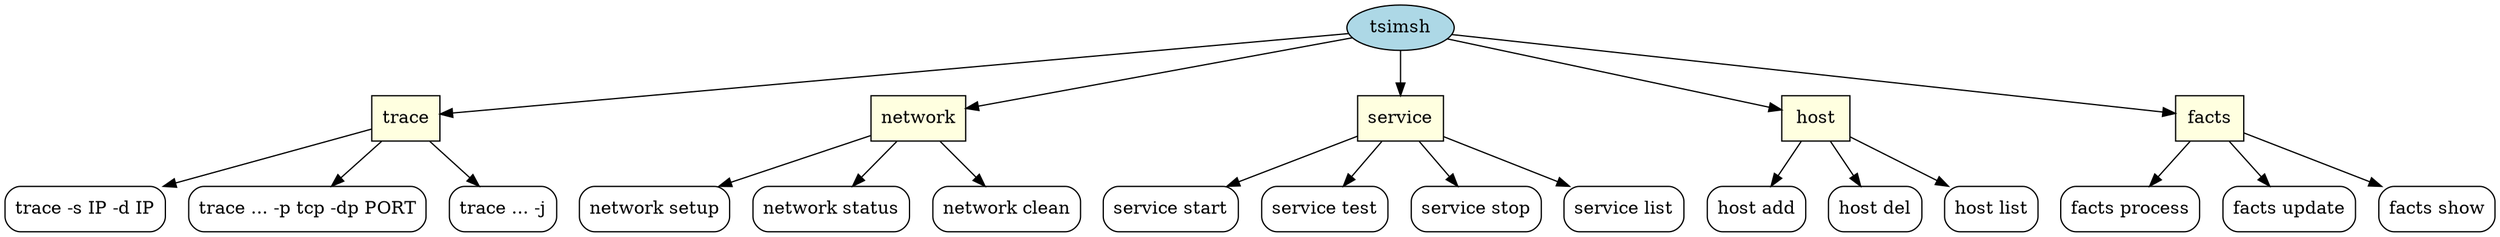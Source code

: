 
    digraph Commands {
        rankdir=TB;
        node [shape=box, style=rounded];
        
        tsimsh [label="tsimsh", shape=ellipse, style=filled, fillcolor=lightblue];
        
        // Command categories
        trace_cat [label="trace", style=filled, fillcolor=lightyellow];
        network_cat [label="network", style=filled, fillcolor=lightyellow];
        service_cat [label="service", style=filled, fillcolor=lightyellow];
        host_cat [label="host", style=filled, fillcolor=lightyellow];
        facts_cat [label="facts", style=filled, fillcolor=lightyellow];
        
        // Trace commands
        trace_basic [label="trace -s IP -d IP"];
        trace_port [label="trace ... -p tcp -dp PORT"];
        trace_json [label="trace ... -j"];
        
        // Network commands
        net_setup [label="network setup"];
        net_status [label="network status"];
        net_clean [label="network clean"];
        
        // Service commands
        svc_start [label="service start"];
        svc_test [label="service test"];
        svc_stop [label="service stop"];
        svc_list [label="service list"];
        
        // Host commands
        host_add [label="host add"];
        host_del [label="host del"];
        host_list [label="host list"];
        
        // Facts commands
        facts_process [label="facts process"];
        facts_update [label="facts update"];
        facts_show [label="facts show"];
        
        // Hierarchy
        tsimsh -> trace_cat;
        tsimsh -> network_cat;
        tsimsh -> service_cat;
        tsimsh -> host_cat;
        tsimsh -> facts_cat;
        
        trace_cat -> trace_basic;
        trace_cat -> trace_port;
        trace_cat -> trace_json;
        
        network_cat -> net_setup;
        network_cat -> net_status;
        network_cat -> net_clean;
        
        service_cat -> svc_start;
        service_cat -> svc_test;
        service_cat -> svc_stop;
        service_cat -> svc_list;
        
        host_cat -> host_add;
        host_cat -> host_del;
        host_cat -> host_list;
        
        facts_cat -> facts_process;
        facts_cat -> facts_update;
        facts_cat -> facts_show;
    }
    